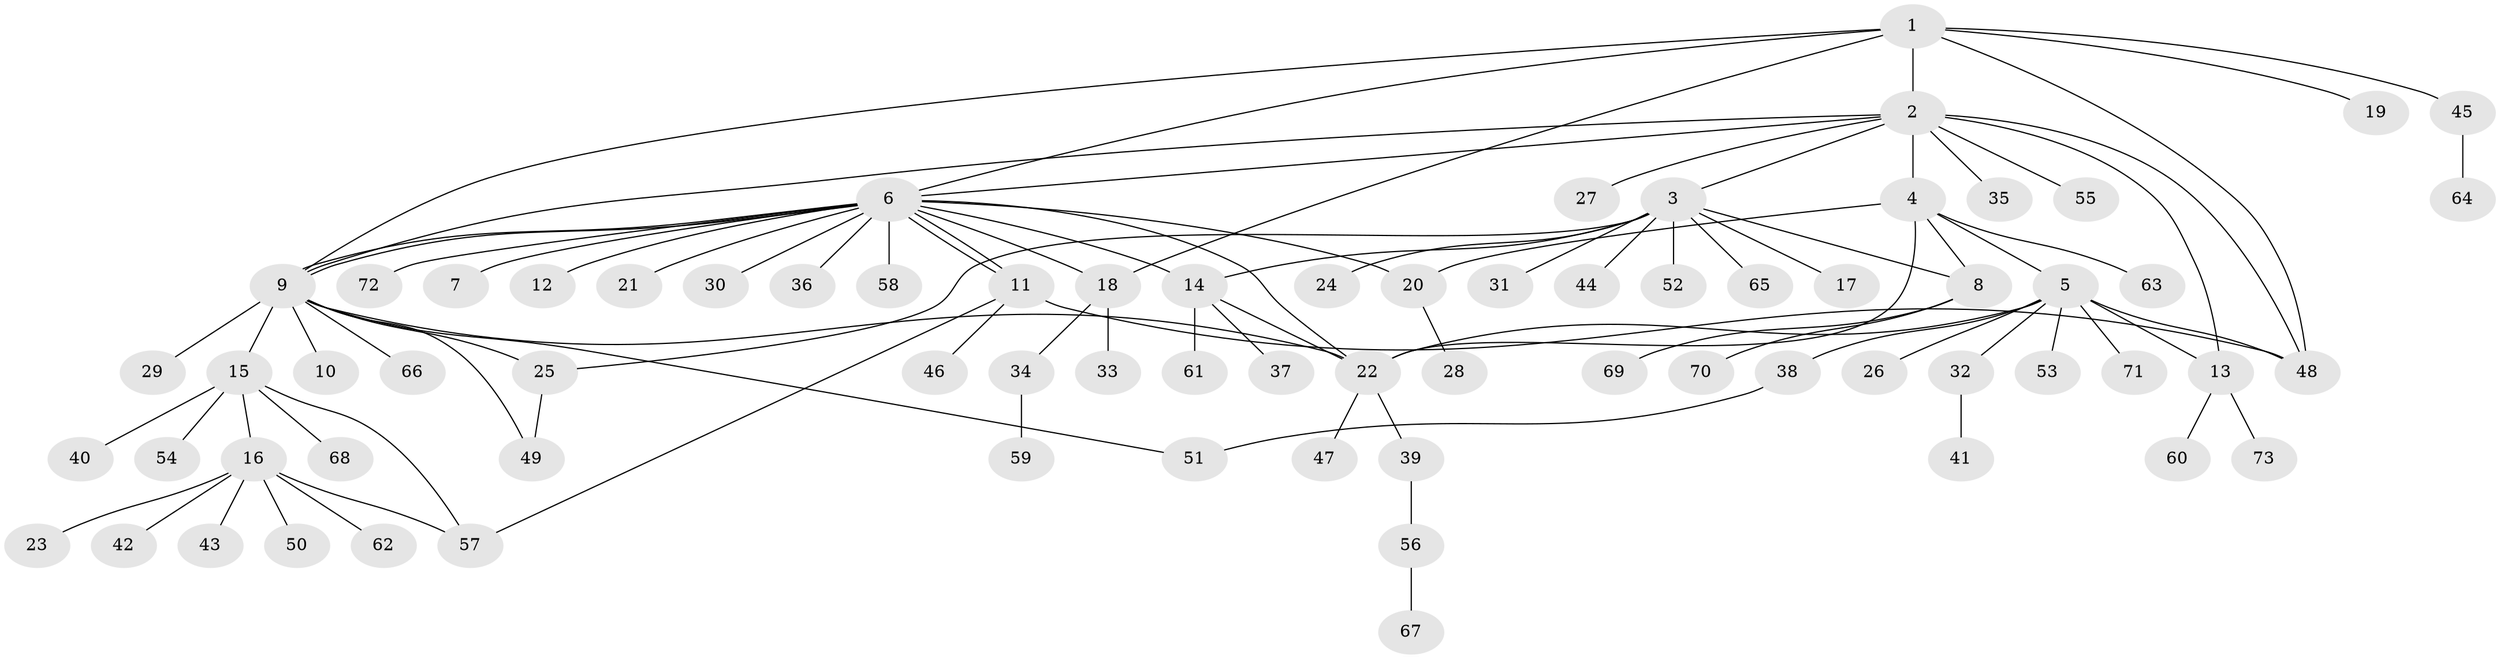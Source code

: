 // coarse degree distribution, {6: 0.08108108108108109, 8: 0.05405405405405406, 9: 0.05405405405405406, 5: 0.02702702702702703, 1: 0.43243243243243246, 3: 0.13513513513513514, 4: 0.08108108108108109, 2: 0.13513513513513514}
// Generated by graph-tools (version 1.1) at 2025/50/03/04/25 22:50:27]
// undirected, 73 vertices, 94 edges
graph export_dot {
  node [color=gray90,style=filled];
  1;
  2;
  3;
  4;
  5;
  6;
  7;
  8;
  9;
  10;
  11;
  12;
  13;
  14;
  15;
  16;
  17;
  18;
  19;
  20;
  21;
  22;
  23;
  24;
  25;
  26;
  27;
  28;
  29;
  30;
  31;
  32;
  33;
  34;
  35;
  36;
  37;
  38;
  39;
  40;
  41;
  42;
  43;
  44;
  45;
  46;
  47;
  48;
  49;
  50;
  51;
  52;
  53;
  54;
  55;
  56;
  57;
  58;
  59;
  60;
  61;
  62;
  63;
  64;
  65;
  66;
  67;
  68;
  69;
  70;
  71;
  72;
  73;
  1 -- 2;
  1 -- 6;
  1 -- 9;
  1 -- 18;
  1 -- 19;
  1 -- 45;
  1 -- 48;
  2 -- 3;
  2 -- 4;
  2 -- 6;
  2 -- 9;
  2 -- 13;
  2 -- 27;
  2 -- 35;
  2 -- 48;
  2 -- 55;
  3 -- 8;
  3 -- 14;
  3 -- 17;
  3 -- 24;
  3 -- 25;
  3 -- 31;
  3 -- 44;
  3 -- 52;
  3 -- 65;
  4 -- 5;
  4 -- 8;
  4 -- 20;
  4 -- 22;
  4 -- 63;
  5 -- 13;
  5 -- 22;
  5 -- 26;
  5 -- 32;
  5 -- 38;
  5 -- 48;
  5 -- 53;
  5 -- 71;
  6 -- 7;
  6 -- 9;
  6 -- 9;
  6 -- 11;
  6 -- 11;
  6 -- 12;
  6 -- 14;
  6 -- 18;
  6 -- 20;
  6 -- 21;
  6 -- 22;
  6 -- 30;
  6 -- 36;
  6 -- 58;
  6 -- 72;
  8 -- 69;
  8 -- 70;
  9 -- 10;
  9 -- 15;
  9 -- 22;
  9 -- 25;
  9 -- 29;
  9 -- 49;
  9 -- 51;
  9 -- 66;
  11 -- 46;
  11 -- 48;
  11 -- 57;
  13 -- 60;
  13 -- 73;
  14 -- 22;
  14 -- 37;
  14 -- 61;
  15 -- 16;
  15 -- 40;
  15 -- 54;
  15 -- 57;
  15 -- 68;
  16 -- 23;
  16 -- 42;
  16 -- 43;
  16 -- 50;
  16 -- 57;
  16 -- 62;
  18 -- 33;
  18 -- 34;
  20 -- 28;
  22 -- 39;
  22 -- 47;
  25 -- 49;
  32 -- 41;
  34 -- 59;
  38 -- 51;
  39 -- 56;
  45 -- 64;
  56 -- 67;
}
